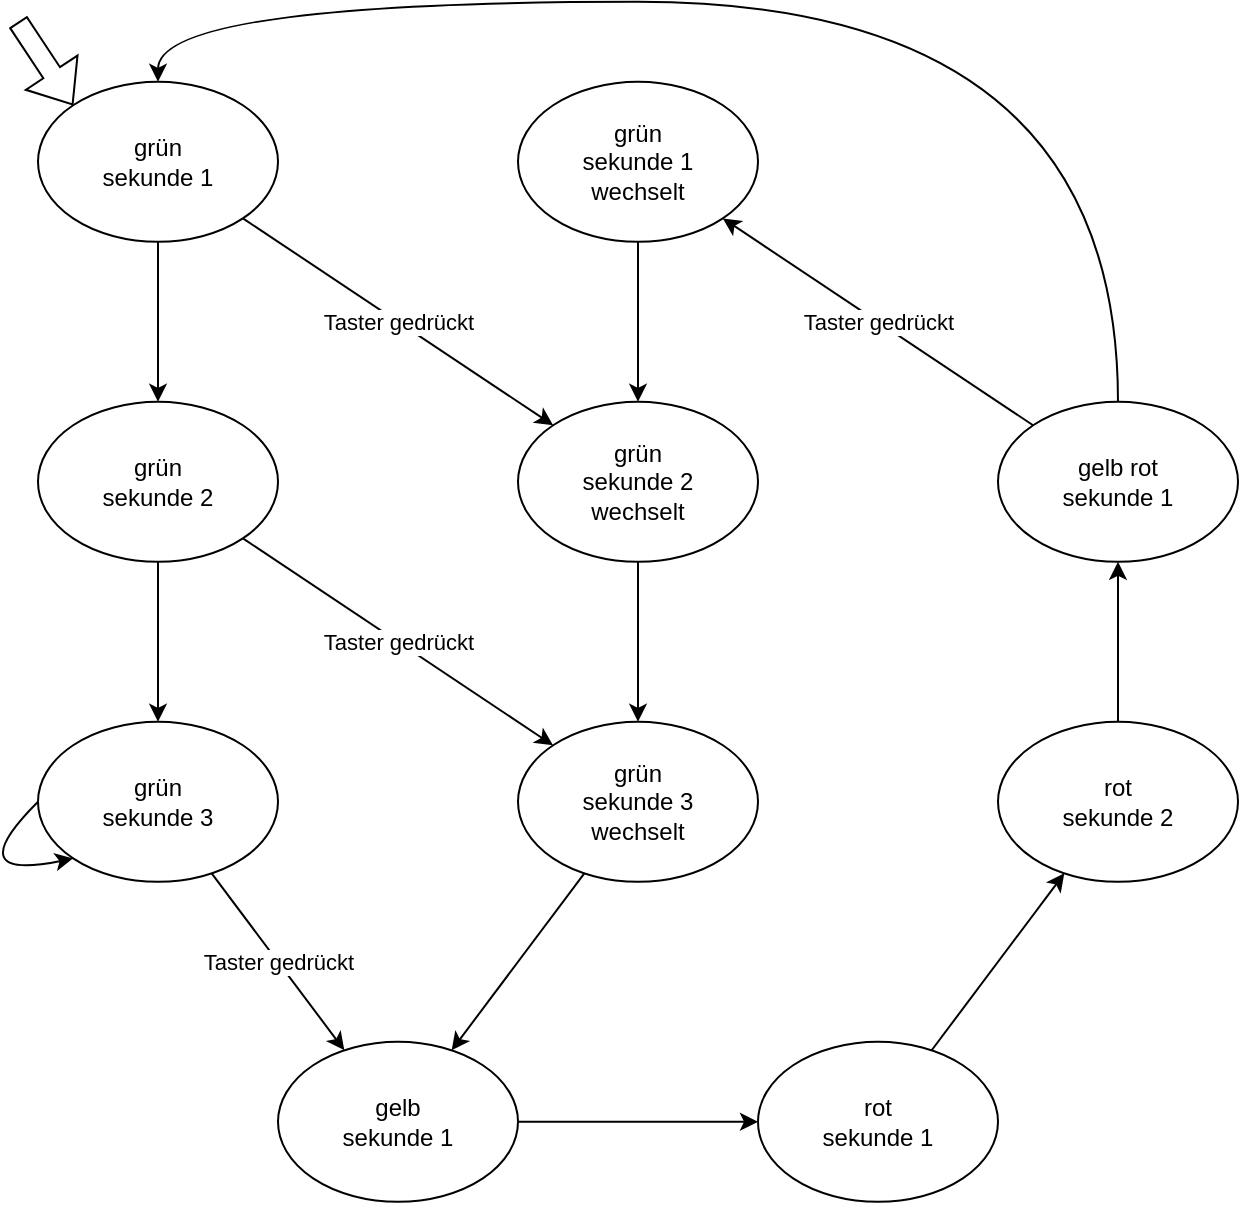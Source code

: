 <mxfile version="24.7.17">
  <diagram name="Page-1" id="6g9UIthtLDFM_KkDMvaC">
    <mxGraphModel dx="1364" dy="911" grid="1" gridSize="10" guides="1" tooltips="1" connect="1" arrows="1" fold="1" page="1" pageScale="1" pageWidth="827" pageHeight="1169" math="0" shadow="0">
      <root>
        <mxCell id="0" />
        <mxCell id="1" parent="0" />
        <mxCell id="lLAPsM59vDgVW213Qqvf-1" value="grün&lt;br&gt;sekunde 1" style="ellipse;whiteSpace=wrap;html=1;" vertex="1" parent="1">
          <mxGeometry x="133" y="329.91" width="120" height="80" as="geometry" />
        </mxCell>
        <mxCell id="lLAPsM59vDgVW213Qqvf-2" value="grün&lt;br&gt;sekunde 2" style="ellipse;whiteSpace=wrap;html=1;" vertex="1" parent="1">
          <mxGeometry x="133" y="489.91" width="120" height="80" as="geometry" />
        </mxCell>
        <mxCell id="lLAPsM59vDgVW213Qqvf-3" value="grün&lt;br&gt;sekunde 3" style="ellipse;whiteSpace=wrap;html=1;" vertex="1" parent="1">
          <mxGeometry x="133" y="649.91" width="120" height="80" as="geometry" />
        </mxCell>
        <mxCell id="lLAPsM59vDgVW213Qqvf-4" value="gelb&lt;br&gt;sekunde 1" style="ellipse;whiteSpace=wrap;html=1;" vertex="1" parent="1">
          <mxGeometry x="253" y="809.91" width="120" height="80" as="geometry" />
        </mxCell>
        <mxCell id="lLAPsM59vDgVW213Qqvf-5" value="rot&lt;br&gt;sekunde 1" style="ellipse;whiteSpace=wrap;html=1;" vertex="1" parent="1">
          <mxGeometry x="493" y="809.91" width="120" height="80" as="geometry" />
        </mxCell>
        <mxCell id="lLAPsM59vDgVW213Qqvf-6" value="rot&lt;br&gt;sekunde 2" style="ellipse;whiteSpace=wrap;html=1;" vertex="1" parent="1">
          <mxGeometry x="613" y="649.91" width="120" height="80" as="geometry" />
        </mxCell>
        <mxCell id="lLAPsM59vDgVW213Qqvf-7" value="gelb rot&lt;br&gt;sekunde 1" style="ellipse;whiteSpace=wrap;html=1;" vertex="1" parent="1">
          <mxGeometry x="613" y="489.91" width="120" height="80" as="geometry" />
        </mxCell>
        <mxCell id="lLAPsM59vDgVW213Qqvf-8" value="grün&lt;br&gt;sekunde 1&lt;br&gt;wechselt" style="ellipse;whiteSpace=wrap;html=1;" vertex="1" parent="1">
          <mxGeometry x="373" y="329.91" width="120" height="80" as="geometry" />
        </mxCell>
        <mxCell id="lLAPsM59vDgVW213Qqvf-9" value="grün&lt;br&gt;sekunde 2&lt;br&gt;wechselt" style="ellipse;whiteSpace=wrap;html=1;" vertex="1" parent="1">
          <mxGeometry x="373" y="489.91" width="120" height="80" as="geometry" />
        </mxCell>
        <mxCell id="lLAPsM59vDgVW213Qqvf-10" value="grün&lt;br&gt;sekunde 3&lt;br&gt;wechselt" style="ellipse;whiteSpace=wrap;html=1;" vertex="1" parent="1">
          <mxGeometry x="373" y="649.91" width="120" height="80" as="geometry" />
        </mxCell>
        <mxCell id="lLAPsM59vDgVW213Qqvf-11" value="" style="endArrow=classic;html=1;rounded=0;entryX=0.5;entryY=0;entryDx=0;entryDy=0;exitX=0.5;exitY=1;exitDx=0;exitDy=0;" edge="1" parent="1" source="lLAPsM59vDgVW213Qqvf-1" target="lLAPsM59vDgVW213Qqvf-2">
          <mxGeometry width="50" height="50" relative="1" as="geometry">
            <mxPoint x="312.374" y="419.914" as="sourcePoint" />
            <mxPoint x="312.374" y="523.346" as="targetPoint" />
          </mxGeometry>
        </mxCell>
        <mxCell id="lLAPsM59vDgVW213Qqvf-12" value="" style="shape=flexArrow;endArrow=classic;html=1;rounded=0;entryX=0;entryY=0;entryDx=0;entryDy=0;" edge="1" parent="1" target="lLAPsM59vDgVW213Qqvf-1">
          <mxGeometry width="50" height="50" relative="1" as="geometry">
            <mxPoint x="123" y="299.91" as="sourcePoint" />
            <mxPoint x="93" y="219.91" as="targetPoint" />
          </mxGeometry>
        </mxCell>
        <mxCell id="lLAPsM59vDgVW213Qqvf-13" value="" style="endArrow=classic;html=1;rounded=0;entryX=0.5;entryY=0;entryDx=0;entryDy=0;exitX=0.5;exitY=1;exitDx=0;exitDy=0;" edge="1" parent="1" source="lLAPsM59vDgVW213Qqvf-2" target="lLAPsM59vDgVW213Qqvf-3">
          <mxGeometry width="50" height="50" relative="1" as="geometry">
            <mxPoint x="23" y="689.91" as="sourcePoint" />
            <mxPoint x="73" y="639.91" as="targetPoint" />
          </mxGeometry>
        </mxCell>
        <mxCell id="lLAPsM59vDgVW213Qqvf-14" value="" style="endArrow=classic;html=1;rounded=0;exitX=0;exitY=0.5;exitDx=0;exitDy=0;edgeStyle=orthogonalEdgeStyle;curved=1;entryX=0;entryY=1;entryDx=0;entryDy=0;" edge="1" parent="1" source="lLAPsM59vDgVW213Qqvf-3" target="lLAPsM59vDgVW213Qqvf-3">
          <mxGeometry width="50" height="50" relative="1" as="geometry">
            <mxPoint x="23" y="819.91" as="sourcePoint" />
            <mxPoint x="73" y="769.91" as="targetPoint" />
            <Array as="points">
              <mxPoint x="93" y="729.91" />
            </Array>
          </mxGeometry>
        </mxCell>
        <mxCell id="lLAPsM59vDgVW213Qqvf-15" value="" style="endArrow=classic;html=1;rounded=0;" edge="1" parent="1" source="lLAPsM59vDgVW213Qqvf-3" target="lLAPsM59vDgVW213Qqvf-4">
          <mxGeometry width="50" height="50" relative="1" as="geometry">
            <mxPoint x="203" y="579.91" as="sourcePoint" />
            <mxPoint x="203" y="659.91" as="targetPoint" />
          </mxGeometry>
        </mxCell>
        <mxCell id="lLAPsM59vDgVW213Qqvf-28" value="Taster gedrückt" style="edgeLabel;html=1;align=center;verticalAlign=middle;resizable=0;points=[];" vertex="1" connectable="0" parent="lLAPsM59vDgVW213Qqvf-15">
          <mxGeometry relative="1" as="geometry">
            <mxPoint as="offset" />
          </mxGeometry>
        </mxCell>
        <mxCell id="lLAPsM59vDgVW213Qqvf-16" value="" style="endArrow=classic;html=1;rounded=0;" edge="1" parent="1" source="lLAPsM59vDgVW213Qqvf-10" target="lLAPsM59vDgVW213Qqvf-4">
          <mxGeometry width="50" height="50" relative="1" as="geometry">
            <mxPoint x="213" y="589.91" as="sourcePoint" />
            <mxPoint x="213" y="669.91" as="targetPoint" />
          </mxGeometry>
        </mxCell>
        <mxCell id="lLAPsM59vDgVW213Qqvf-17" value="" style="endArrow=classic;html=1;rounded=0;" edge="1" parent="1" source="lLAPsM59vDgVW213Qqvf-4" target="lLAPsM59vDgVW213Qqvf-5">
          <mxGeometry width="50" height="50" relative="1" as="geometry">
            <mxPoint x="223" y="599.91" as="sourcePoint" />
            <mxPoint x="223" y="679.91" as="targetPoint" />
          </mxGeometry>
        </mxCell>
        <mxCell id="lLAPsM59vDgVW213Qqvf-18" value="" style="endArrow=classic;html=1;rounded=0;" edge="1" parent="1" source="lLAPsM59vDgVW213Qqvf-5" target="lLAPsM59vDgVW213Qqvf-6">
          <mxGeometry width="50" height="50" relative="1" as="geometry">
            <mxPoint x="233" y="609.91" as="sourcePoint" />
            <mxPoint x="233" y="689.91" as="targetPoint" />
          </mxGeometry>
        </mxCell>
        <mxCell id="lLAPsM59vDgVW213Qqvf-19" value="" style="endArrow=classic;html=1;rounded=0;" edge="1" parent="1" source="lLAPsM59vDgVW213Qqvf-7" target="lLAPsM59vDgVW213Qqvf-8">
          <mxGeometry width="50" height="50" relative="1" as="geometry">
            <mxPoint x="243" y="619.91" as="sourcePoint" />
            <mxPoint x="243" y="699.91" as="targetPoint" />
          </mxGeometry>
        </mxCell>
        <mxCell id="lLAPsM59vDgVW213Qqvf-32" value="Taster gedrückt" style="edgeLabel;html=1;align=center;verticalAlign=middle;resizable=0;points=[];" vertex="1" connectable="0" parent="lLAPsM59vDgVW213Qqvf-19">
          <mxGeometry relative="1" as="geometry">
            <mxPoint as="offset" />
          </mxGeometry>
        </mxCell>
        <mxCell id="lLAPsM59vDgVW213Qqvf-20" value="" style="endArrow=classic;html=1;rounded=0;edgeStyle=orthogonalEdgeStyle;curved=1;" edge="1" parent="1" source="lLAPsM59vDgVW213Qqvf-7" target="lLAPsM59vDgVW213Qqvf-1">
          <mxGeometry width="50" height="50" relative="1" as="geometry">
            <mxPoint x="633" y="369.91" as="sourcePoint" />
            <mxPoint x="253" y="709.91" as="targetPoint" />
            <Array as="points">
              <mxPoint x="673" y="289.91" />
              <mxPoint x="193" y="289.91" />
            </Array>
          </mxGeometry>
        </mxCell>
        <mxCell id="lLAPsM59vDgVW213Qqvf-21" value="" style="endArrow=classic;html=1;rounded=0;" edge="1" parent="1" source="lLAPsM59vDgVW213Qqvf-8" target="lLAPsM59vDgVW213Qqvf-9">
          <mxGeometry width="50" height="50" relative="1" as="geometry">
            <mxPoint x="263" y="639.91" as="sourcePoint" />
            <mxPoint x="263" y="719.91" as="targetPoint" />
          </mxGeometry>
        </mxCell>
        <mxCell id="lLAPsM59vDgVW213Qqvf-22" value="" style="endArrow=classic;html=1;rounded=0;" edge="1" parent="1" source="lLAPsM59vDgVW213Qqvf-9" target="lLAPsM59vDgVW213Qqvf-10">
          <mxGeometry width="50" height="50" relative="1" as="geometry">
            <mxPoint x="273" y="649.91" as="sourcePoint" />
            <mxPoint x="273" y="729.91" as="targetPoint" />
          </mxGeometry>
        </mxCell>
        <mxCell id="lLAPsM59vDgVW213Qqvf-23" value="" style="endArrow=classic;html=1;rounded=0;" edge="1" parent="1" source="lLAPsM59vDgVW213Qqvf-6" target="lLAPsM59vDgVW213Qqvf-7">
          <mxGeometry width="50" height="50" relative="1" as="geometry">
            <mxPoint x="283" y="659.91" as="sourcePoint" />
            <mxPoint x="283" y="739.91" as="targetPoint" />
          </mxGeometry>
        </mxCell>
        <mxCell id="lLAPsM59vDgVW213Qqvf-24" value="" style="endArrow=classic;html=1;rounded=0;" edge="1" parent="1" source="lLAPsM59vDgVW213Qqvf-1" target="lLAPsM59vDgVW213Qqvf-9">
          <mxGeometry width="50" height="50" relative="1" as="geometry">
            <mxPoint x="293" y="669.91" as="sourcePoint" />
            <mxPoint x="293" y="749.91" as="targetPoint" />
          </mxGeometry>
        </mxCell>
        <mxCell id="lLAPsM59vDgVW213Qqvf-29" value="Taster gedrückt" style="edgeLabel;html=1;align=center;verticalAlign=middle;resizable=0;points=[];" vertex="1" connectable="0" parent="lLAPsM59vDgVW213Qqvf-24">
          <mxGeometry relative="1" as="geometry">
            <mxPoint as="offset" />
          </mxGeometry>
        </mxCell>
        <mxCell id="lLAPsM59vDgVW213Qqvf-25" value="" style="endArrow=classic;html=1;rounded=0;" edge="1" parent="1" source="lLAPsM59vDgVW213Qqvf-2" target="lLAPsM59vDgVW213Qqvf-10">
          <mxGeometry width="50" height="50" relative="1" as="geometry">
            <mxPoint x="303" y="679.91" as="sourcePoint" />
            <mxPoint x="303" y="759.91" as="targetPoint" />
          </mxGeometry>
        </mxCell>
        <mxCell id="lLAPsM59vDgVW213Qqvf-30" value="Taster gedrückt" style="edgeLabel;html=1;align=center;verticalAlign=middle;resizable=0;points=[];" vertex="1" connectable="0" parent="lLAPsM59vDgVW213Qqvf-25">
          <mxGeometry relative="1" as="geometry">
            <mxPoint as="offset" />
          </mxGeometry>
        </mxCell>
      </root>
    </mxGraphModel>
  </diagram>
</mxfile>
